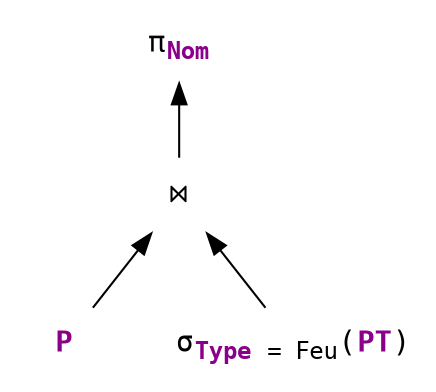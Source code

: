 digraph {
  rankdir=BT
  node [shape=none, fontname="monospace"]
  edge [color=black]

  P [label=<<b>P</b>>, fontcolor=darkmagenta]
  Join [label=<⋈>]
  Select [label=<σ<sub><font color="darkmagenta"><b>Type</b></font> = Feu</sub>(<font color="darkmagenta"><b>PT</b></font>)>]
  Project [label=<π<sub><font color="darkmagenta"><b>Nom</b></font></sub>>]

  P -> Join
  Select -> Join
  Join -> Project

}